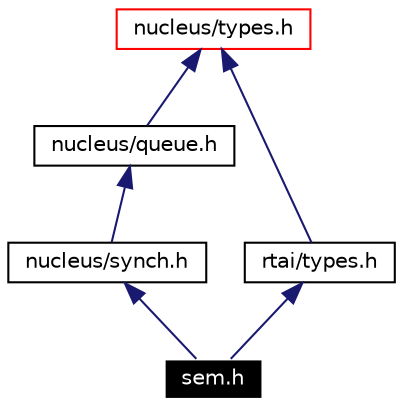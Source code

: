 digraph G
{
  edge [fontname="Helvetica",fontsize=10,labelfontname="Helvetica",labelfontsize=10];
  node [fontname="Helvetica",fontsize=10,shape=record];
  Node1 [label="sem.h",height=0.2,width=0.4,color="white", fillcolor="black", style="filled" fontcolor="white"];
  Node2 -> Node1 [dir=back,color="midnightblue",fontsize=10,style="solid",fontname="Helvetica"];
  Node2 [label="nucleus/synch.h",height=0.2,width=0.4,color="black",URL="$synch_8h-source.html"];
  Node3 -> Node2 [dir=back,color="midnightblue",fontsize=10,style="solid",fontname="Helvetica"];
  Node3 [label="nucleus/queue.h",height=0.2,width=0.4,color="black",URL="$include_2nucleus_2queue_8h-source.html"];
  Node4 -> Node3 [dir=back,color="midnightblue",fontsize=10,style="solid",fontname="Helvetica"];
  Node4 [label="nucleus/types.h",height=0.2,width=0.4,color="red",URL="$include_2nucleus_2types_8h-source.html"];
  Node5 -> Node1 [dir=back,color="midnightblue",fontsize=10,style="solid",fontname="Helvetica"];
  Node5 [label="rtai/types.h",height=0.2,width=0.4,color="black",URL="$skins_2rtai_2types_8h.html"];
  Node4 -> Node5 [dir=back,color="midnightblue",fontsize=10,style="solid",fontname="Helvetica"];
}
